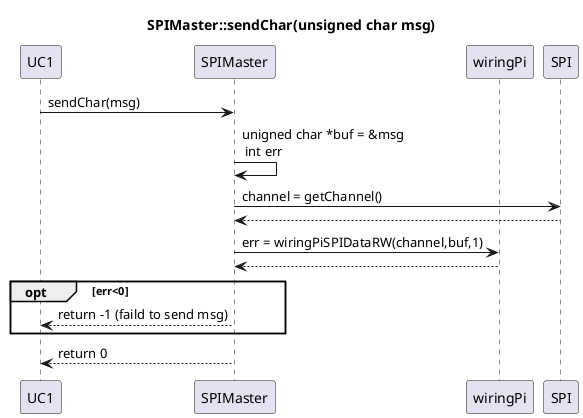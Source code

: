 @startuml
title SPIMaster::sendChar(unsigned char msg)
participant UC1
participant SPIMaster
participant wiringPi
participant SPI


UC1 -> SPIMaster : sendChar(msg)
SPIMaster -> SPIMaster : unigned char *buf = &msg\n int err
SPIMaster -> SPI : channel = getChannel()
SPIMaster <-- SPI
SPIMaster -> wiringPi : err = wiringPiSPIDataRW(channel,buf,1)
SPIMaster <-- wiringPi
opt err<0
UC1 <-- SPIMaster : return -1 (faild to send msg)
end
UC1 <-- SPIMaster : return 0
@enduml
